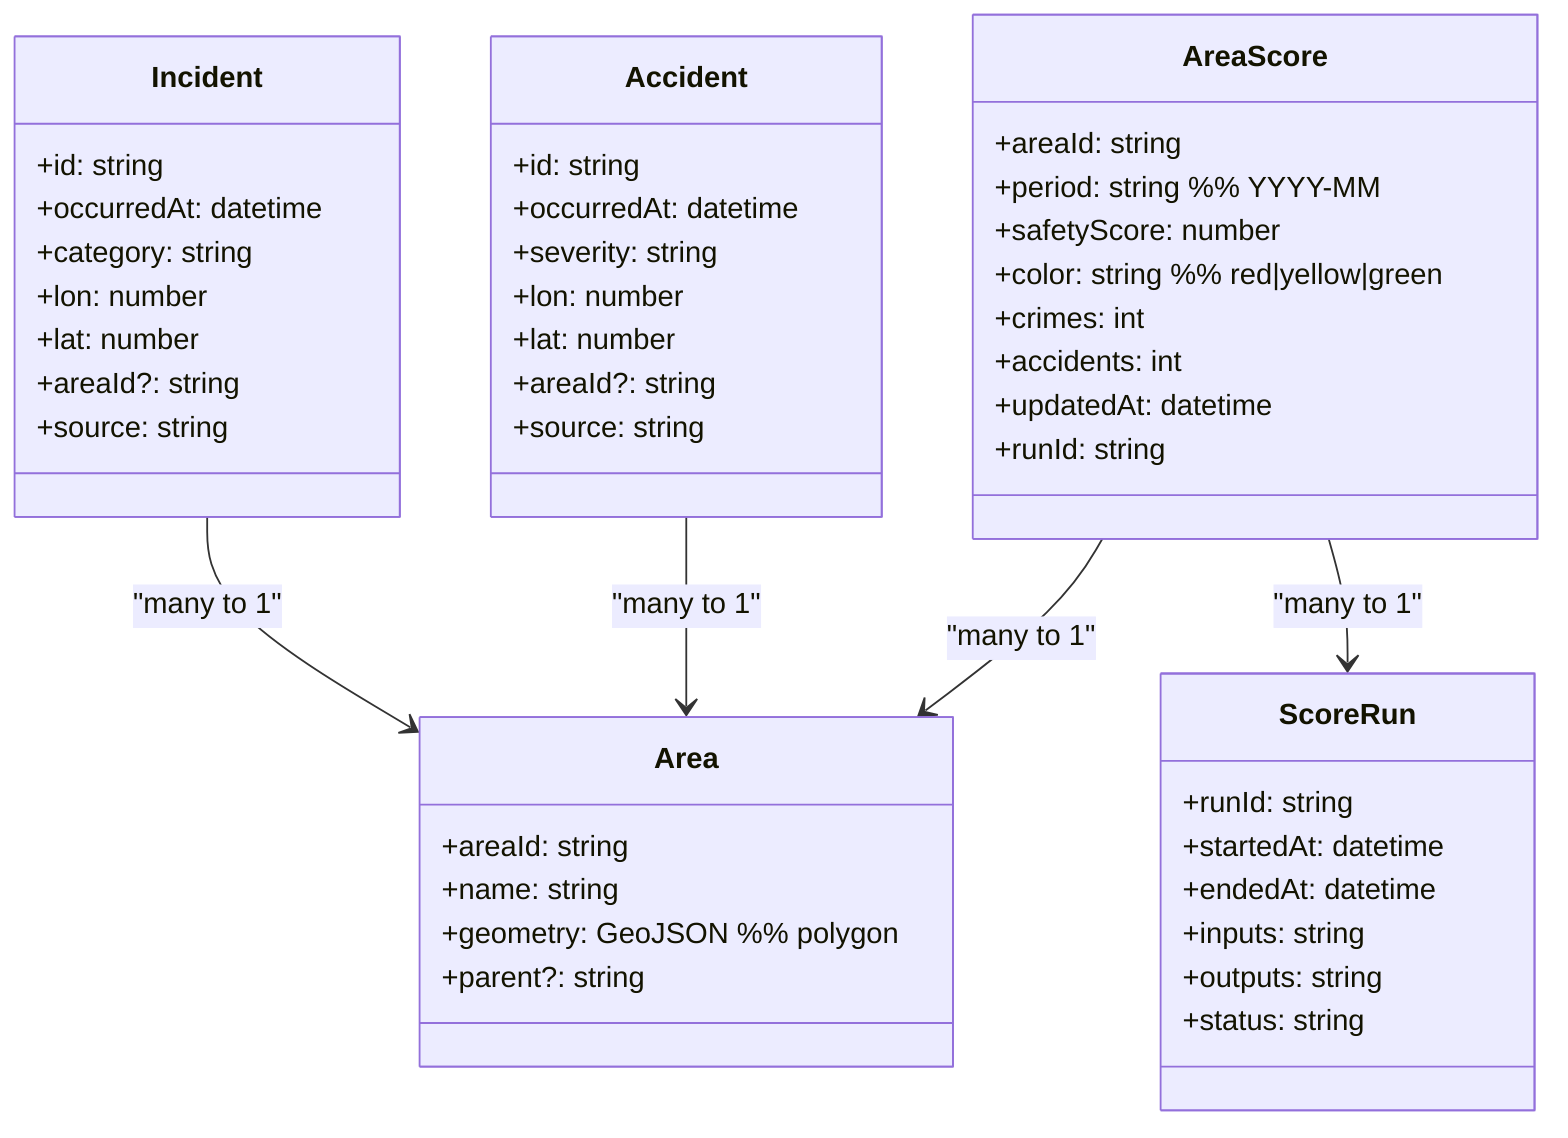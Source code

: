 classDiagram
  class Area {
    +areaId: string
    +name: string
    +geometry: GeoJSON  %% polygon
    +parent?: string
  }

  class Incident {
    +id: string
    +occurredAt: datetime
    +category: string
    +lon: number
    +lat: number
    +areaId?: string
    +source: string
  }

  class Accident {
    +id: string
    +occurredAt: datetime
    +severity: string
    +lon: number
    +lat: number
    +areaId?: string
    +source: string
  }

  class ScoreRun {
    +runId: string
    +startedAt: datetime
    +endedAt: datetime
    +inputs: string
    +outputs: string
    +status: string
  }

  class AreaScore {
    +areaId: string
    +period: string  %% YYYY-MM
    +safetyScore: number
    +color: string   %% red|yellow|green
    +crimes: int
    +accidents: int
    +updatedAt: datetime
    +runId: string
  }

  Incident --> Area : "many to 1"
  Accident --> Area : "many to 1"
  AreaScore --> Area : "many to 1"
  AreaScore --> ScoreRun : "many to 1"